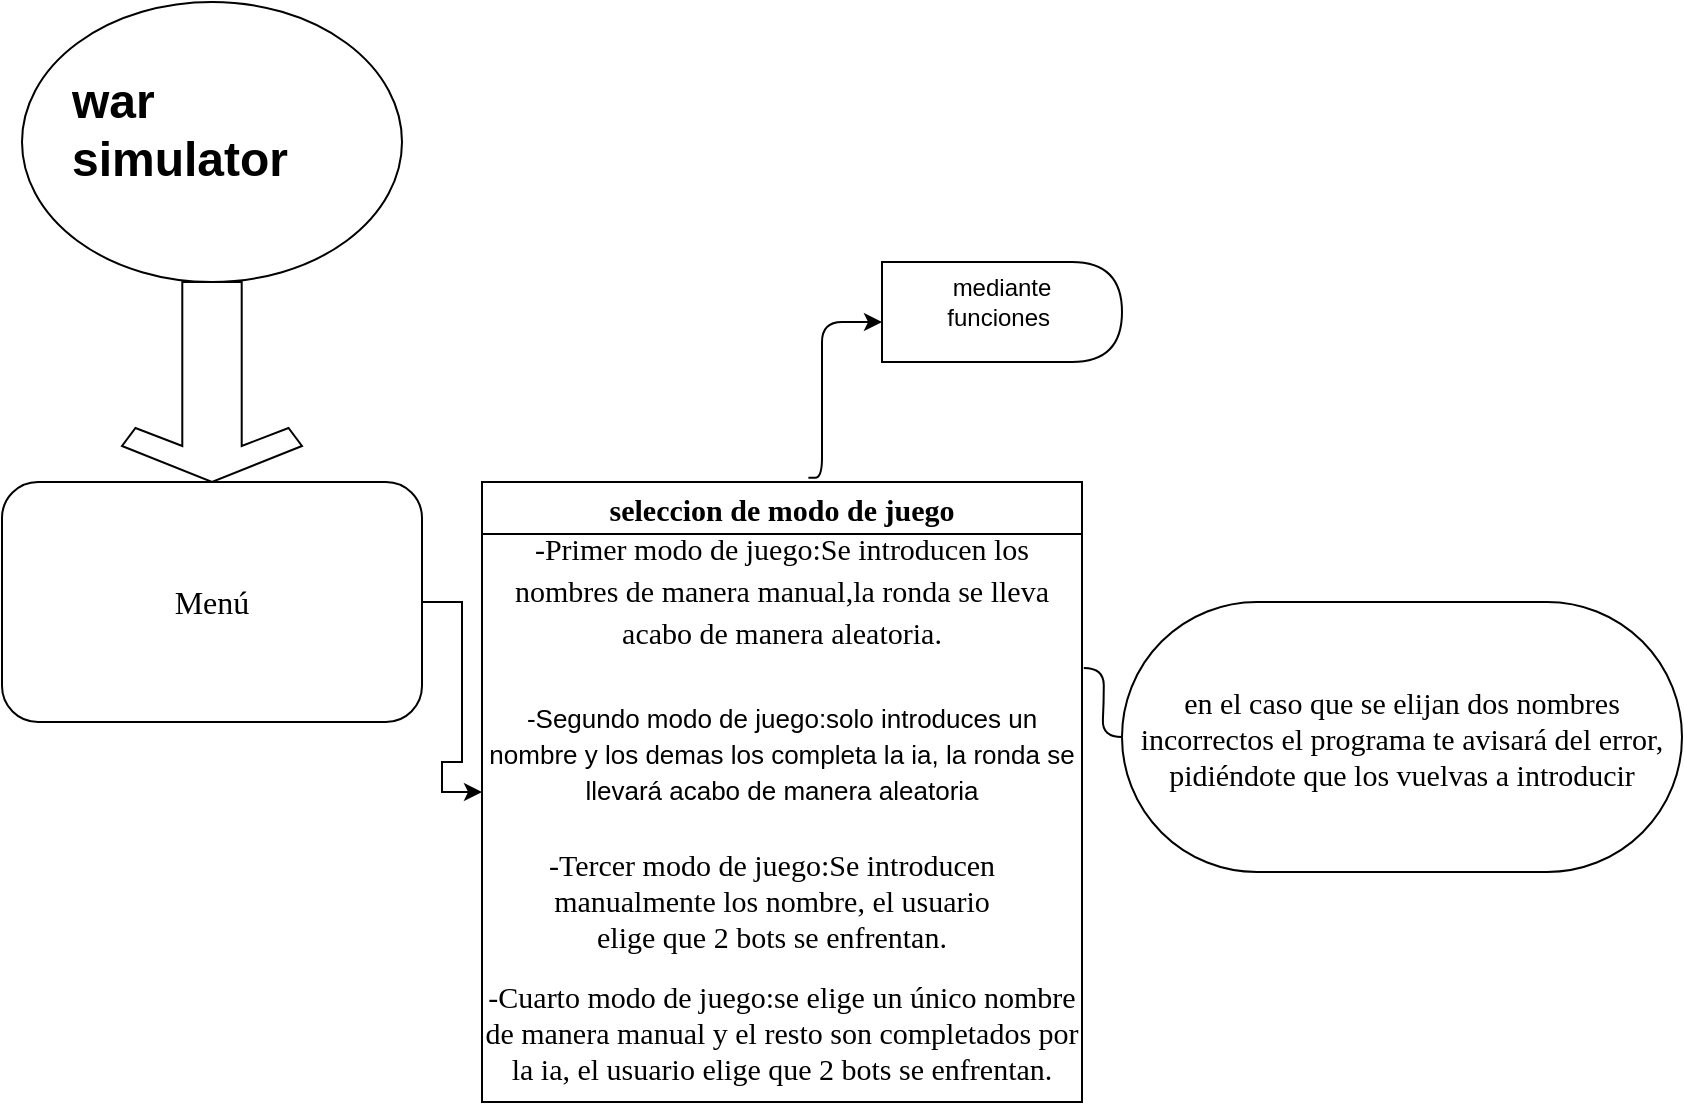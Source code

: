 <mxfile version="14.6.13" type="github">
  <diagram id="EyykRgJbTBzst2TbG_7H" name="Page-1">
    <mxGraphModel dx="1278" dy="580" grid="1" gridSize="10" guides="1" tooltips="1" connect="1" arrows="1" fold="1" page="1" pageScale="1" pageWidth="1169" pageHeight="827" math="0" shadow="0">
      <root>
        <mxCell id="0" />
        <mxCell id="1" parent="0" />
        <mxCell id="oetUtK0mM1qXIEH1qYYt-2" value="" style="ellipse;whiteSpace=wrap;html=1;" parent="1" vertex="1">
          <mxGeometry x="420" y="50" width="190" height="140" as="geometry" />
        </mxCell>
        <mxCell id="wmIor--7g2cavVn0_L6w-4" value="&lt;h1&gt;war simulator&lt;/h1&gt;" style="text;html=1;strokeColor=none;fillColor=none;spacing=5;spacingTop=-20;whiteSpace=wrap;overflow=hidden;rounded=0;" parent="1" vertex="1">
          <mxGeometry x="440" y="80" width="150" height="80" as="geometry" />
        </mxCell>
        <mxCell id="wmIor--7g2cavVn0_L6w-9" value="" style="html=1;shadow=0;dashed=0;align=center;verticalAlign=middle;shape=mxgraph.arrows2.sharpArrow2;dy1=0.67;dx1=18;dx2=18;dy3=0.15;dx3=27;notch=0;direction=south;" parent="1" vertex="1">
          <mxGeometry x="470" y="190" width="90" height="100" as="geometry" />
        </mxCell>
        <mxCell id="wmIor--7g2cavVn0_L6w-29" style="edgeStyle=orthogonalEdgeStyle;rounded=0;orthogonalLoop=1;jettySize=auto;html=1;" parent="1" source="wmIor--7g2cavVn0_L6w-25" target="wmIor--7g2cavVn0_L6w-30" edge="1">
          <mxGeometry relative="1" as="geometry">
            <mxPoint x="680" y="350" as="targetPoint" />
          </mxGeometry>
        </mxCell>
        <mxCell id="wmIor--7g2cavVn0_L6w-25" value="&lt;font face=&quot;Times New Roman&quot; size=&quot;3&quot;&gt;Menú&lt;/font&gt;" style="rounded=1;whiteSpace=wrap;html=1;" parent="1" vertex="1">
          <mxGeometry x="410" y="290" width="210" height="120" as="geometry" />
        </mxCell>
        <mxCell id="wmIor--7g2cavVn0_L6w-30" value="seleccion de modo de juego" style="swimlane;fontStyle=1;childLayout=stackLayout;horizontal=1;startSize=26;horizontalStack=0;resizeParent=1;resizeParentMax=0;resizeLast=0;collapsible=1;marginBottom=0;fontFamily=Georgia;fontSize=15;" parent="1" vertex="1">
          <mxGeometry x="650" y="290" width="300" height="310" as="geometry" />
        </mxCell>
        <mxCell id="wmIor--7g2cavVn0_L6w-36" value="&lt;h3&gt;&lt;span style=&quot;font-size: 15px ; font-weight: normal&quot;&gt;&lt;font style=&quot;font-size: 15px&quot;&gt;-Primer modo de juego:Se introducen los nombres de manera manual,la ronda se lleva acabo de manera aleatoria.&lt;/font&gt;&lt;/span&gt;&lt;/h3&gt;&lt;div&gt;&lt;span style=&quot;font-weight: normal&quot;&gt;&lt;font style=&quot;font-size: 12px&quot;&gt;&lt;br&gt;&lt;/font&gt;&lt;/span&gt;&lt;/div&gt;" style="text;html=1;strokeColor=none;fillColor=none;align=center;verticalAlign=middle;whiteSpace=wrap;rounded=0;fontFamily=Georgia;fontSize=15;" parent="wmIor--7g2cavVn0_L6w-30" vertex="1">
          <mxGeometry y="26" width="300" height="74" as="geometry" />
        </mxCell>
        <mxCell id="wmIor--7g2cavVn0_L6w-38" value="&lt;font face=&quot;Helvetica&quot; style=&quot;font-size: 13px&quot;&gt;-Segundo modo de juego:solo introduces un nombre y los demas los completa la ia, la ronda se llevará acabo de manera aleatoria&lt;/font&gt;" style="text;html=1;strokeColor=none;fillColor=none;align=center;verticalAlign=middle;whiteSpace=wrap;rounded=0;fontFamily=Georgia;fontSize=15;" parent="wmIor--7g2cavVn0_L6w-30" vertex="1">
          <mxGeometry y="100" width="300" height="70" as="geometry" />
        </mxCell>
        <mxCell id="wmIor--7g2cavVn0_L6w-34" value="&lt;h3&gt;&lt;br&gt;&lt;/h3&gt;&lt;div&gt;&lt;br&gt;&lt;/div&gt;&lt;div&gt;&lt;br&gt;&lt;/div&gt;" style="text;html=1;align=center;verticalAlign=middle;resizable=0;points=[];autosize=1;strokeColor=none;" parent="wmIor--7g2cavVn0_L6w-30" vertex="1">
          <mxGeometry y="170" width="300" height="70" as="geometry" />
        </mxCell>
        <mxCell id="wmIor--7g2cavVn0_L6w-42" value="-Cuarto modo de juego:se elige un único nombre de manera manual y el resto son completados por la ia, el usuario elige que 2 bots se enfrentan." style="text;html=1;strokeColor=none;fillColor=none;align=center;verticalAlign=middle;whiteSpace=wrap;rounded=0;fontFamily=Georgia;fontSize=15;" parent="wmIor--7g2cavVn0_L6w-30" vertex="1">
          <mxGeometry y="240" width="300" height="70" as="geometry" />
        </mxCell>
        <mxCell id="wmIor--7g2cavVn0_L6w-48" value="&lt;br&gt;&lt;span&gt;-Tercer modo de juego:Se introducen manualmente los nombre, el usuario elige que 2 bots se enfrentan.&lt;/span&gt;" style="text;html=1;strokeColor=none;fillColor=none;align=center;verticalAlign=middle;whiteSpace=wrap;rounded=0;fontFamily=Georgia;fontSize=15;" parent="1" vertex="1">
          <mxGeometry x="670" y="450" width="250" height="80" as="geometry" />
        </mxCell>
        <mxCell id="wmIor--7g2cavVn0_L6w-49" value="en el caso que se elijan dos nombres incorrectos el programa te avisará del error, pidiéndote que los vuelvas a introducir" style="whiteSpace=wrap;html=1;rounded=1;arcSize=50;align=center;verticalAlign=middle;strokeWidth=1;autosize=1;spacing=4;treeFolding=1;treeMoving=1;newEdgeStyle={&quot;edgeStyle&quot;:&quot;entityRelationEdgeStyle&quot;,&quot;startArrow&quot;:&quot;none&quot;,&quot;endArrow&quot;:&quot;none&quot;,&quot;segment&quot;:10,&quot;curved&quot;:1};fontFamily=Georgia;fontSize=15;" parent="1" vertex="1">
          <mxGeometry x="970" y="350" width="280" height="135" as="geometry" />
        </mxCell>
        <mxCell id="wmIor--7g2cavVn0_L6w-50" value="" style="edgeStyle=entityRelationEdgeStyle;startArrow=none;endArrow=none;segment=10;curved=1;fontFamily=Georgia;fontSize=15;exitX=1.003;exitY=0.905;exitDx=0;exitDy=0;exitPerimeter=0;" parent="1" source="wmIor--7g2cavVn0_L6w-36" target="wmIor--7g2cavVn0_L6w-49" edge="1">
          <mxGeometry relative="1" as="geometry">
            <mxPoint x="750" y="400" as="sourcePoint" />
          </mxGeometry>
        </mxCell>
        <mxCell id="St34alJCIV85MOsY1Ajb-1" value="" style="edgeStyle=elbowEdgeStyle;elbow=horizontal;endArrow=classic;html=1;exitX=0.544;exitY=-0.007;exitDx=0;exitDy=0;exitPerimeter=0;" edge="1" parent="1" source="wmIor--7g2cavVn0_L6w-30">
          <mxGeometry width="50" height="50" relative="1" as="geometry">
            <mxPoint x="620" y="320" as="sourcePoint" />
            <mxPoint x="850" y="210" as="targetPoint" />
            <Array as="points">
              <mxPoint x="820" y="280" />
            </Array>
          </mxGeometry>
        </mxCell>
        <mxCell id="St34alJCIV85MOsY1Ajb-2" value="" style="shape=delay;whiteSpace=wrap;html=1;" vertex="1" parent="1">
          <mxGeometry x="850" y="180" width="120" height="50" as="geometry" />
        </mxCell>
        <mxCell id="St34alJCIV85MOsY1Ajb-3" value="mediante funciones&amp;nbsp;" style="text;html=1;strokeColor=none;fillColor=none;align=center;verticalAlign=middle;whiteSpace=wrap;rounded=0;" vertex="1" parent="1">
          <mxGeometry x="870" y="180" width="80" height="40" as="geometry" />
        </mxCell>
      </root>
    </mxGraphModel>
  </diagram>
</mxfile>

